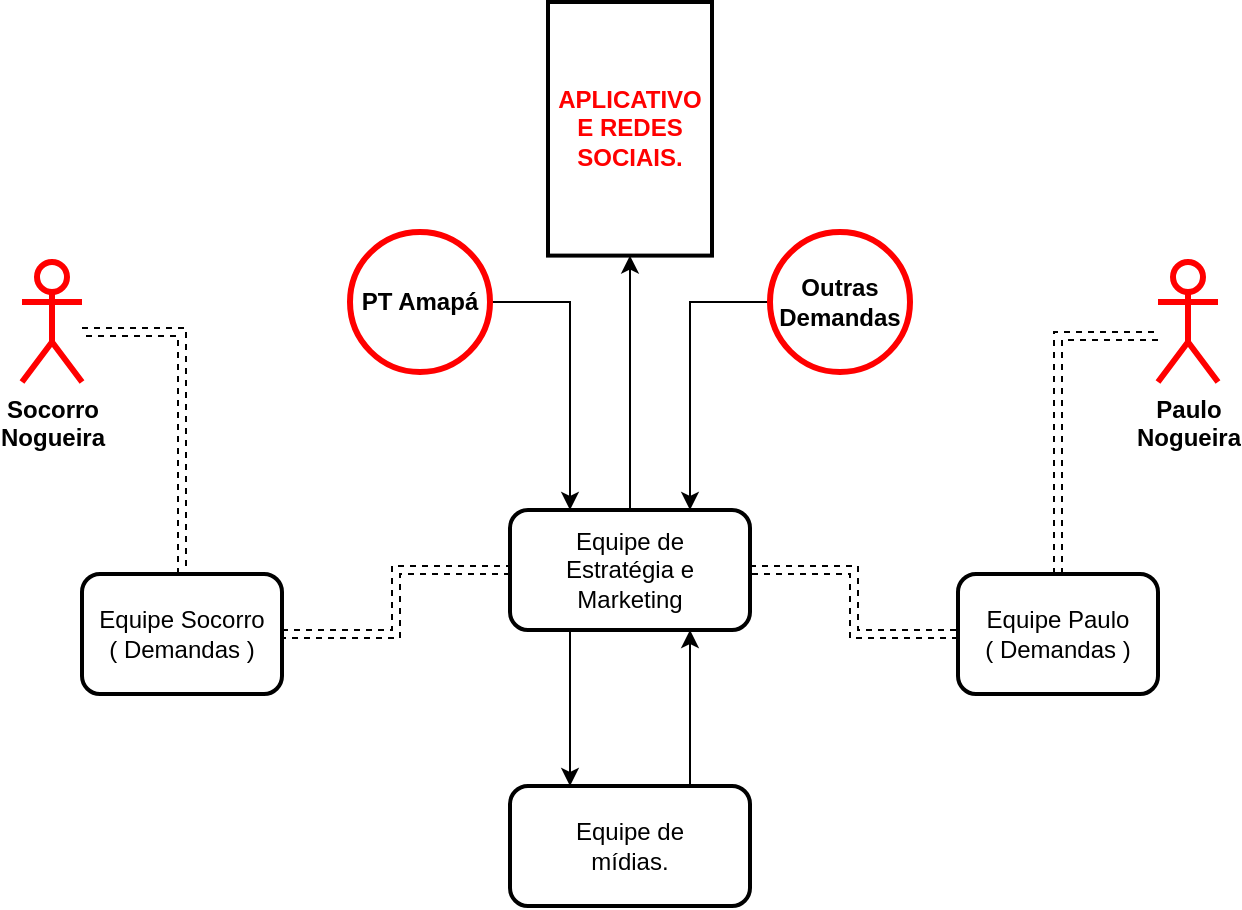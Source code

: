 <mxfile version="21.2.9" type="github">
  <diagram id="C5RBs43oDa-KdzZeNtuy" name="Page-1">
    <mxGraphModel dx="696" dy="374" grid="0" gridSize="10" guides="1" tooltips="1" connect="1" arrows="1" fold="1" page="1" pageScale="1" pageWidth="827" pageHeight="1169" math="0" shadow="0">
      <root>
        <mxCell id="WIyWlLk6GJQsqaUBKTNV-0" />
        <mxCell id="WIyWlLk6GJQsqaUBKTNV-1" parent="WIyWlLk6GJQsqaUBKTNV-0" />
        <mxCell id="Iy7RbwyM_eAey-JAjBrx-11" style="edgeStyle=orthogonalEdgeStyle;rounded=0;orthogonalLoop=1;jettySize=auto;html=1;entryX=0.5;entryY=0;entryDx=0;entryDy=0;strokeWidth=1;dashed=1;shape=link;" parent="WIyWlLk6GJQsqaUBKTNV-1" source="Iy7RbwyM_eAey-JAjBrx-1" target="Iy7RbwyM_eAey-JAjBrx-10" edge="1">
          <mxGeometry relative="1" as="geometry">
            <Array as="points">
              <mxPoint x="181" y="212" />
            </Array>
          </mxGeometry>
        </mxCell>
        <mxCell id="Iy7RbwyM_eAey-JAjBrx-1" value="&lt;b&gt;Socorro&lt;br&gt;Nogueira&lt;/b&gt;" style="shape=umlActor;verticalLabelPosition=bottom;verticalAlign=top;html=1;outlineConnect=0;strokeWidth=3;fillColor=none;strokeColor=#ff0000;" parent="WIyWlLk6GJQsqaUBKTNV-1" vertex="1">
          <mxGeometry x="101" y="177" width="30" height="60" as="geometry" />
        </mxCell>
        <mxCell id="Iy7RbwyM_eAey-JAjBrx-12" style="edgeStyle=orthogonalEdgeStyle;rounded=0;orthogonalLoop=1;jettySize=auto;html=1;dashed=1;strokeWidth=1;shape=link;" parent="WIyWlLk6GJQsqaUBKTNV-1" source="Iy7RbwyM_eAey-JAjBrx-2" target="Iy7RbwyM_eAey-JAjBrx-9" edge="1">
          <mxGeometry relative="1" as="geometry">
            <Array as="points">
              <mxPoint x="619" y="214" />
            </Array>
          </mxGeometry>
        </mxCell>
        <mxCell id="Iy7RbwyM_eAey-JAjBrx-2" value="&lt;b&gt;Paulo&lt;br&gt;Nogueira&lt;/b&gt;" style="shape=umlActor;verticalLabelPosition=bottom;verticalAlign=top;html=1;outlineConnect=0;strokeWidth=3;fillColor=none;strokeColor=#ff0000;" parent="WIyWlLk6GJQsqaUBKTNV-1" vertex="1">
          <mxGeometry x="669" y="177" width="30" height="60" as="geometry" />
        </mxCell>
        <mxCell id="Iy7RbwyM_eAey-JAjBrx-32" style="edgeStyle=orthogonalEdgeStyle;rounded=0;orthogonalLoop=1;jettySize=auto;html=1;entryX=0.5;entryY=1;entryDx=0;entryDy=0;" parent="WIyWlLk6GJQsqaUBKTNV-1" source="Iy7RbwyM_eAey-JAjBrx-8" target="Iy7RbwyM_eAey-JAjBrx-31" edge="1">
          <mxGeometry relative="1" as="geometry" />
        </mxCell>
        <mxCell id="jkksGVeLi7ti1lRK0Wrc-3" style="edgeStyle=orthogonalEdgeStyle;rounded=0;orthogonalLoop=1;jettySize=auto;html=1;exitX=0.25;exitY=1;exitDx=0;exitDy=0;entryX=0.25;entryY=0;entryDx=0;entryDy=0;" edge="1" parent="WIyWlLk6GJQsqaUBKTNV-1" source="Iy7RbwyM_eAey-JAjBrx-8" target="jkksGVeLi7ti1lRK0Wrc-2">
          <mxGeometry relative="1" as="geometry" />
        </mxCell>
        <mxCell id="Iy7RbwyM_eAey-JAjBrx-8" value="Equipe de &lt;br&gt;Estratégia e Marketing" style="rounded=1;whiteSpace=wrap;html=1;strokeWidth=2;" parent="WIyWlLk6GJQsqaUBKTNV-1" vertex="1">
          <mxGeometry x="345" y="301" width="120" height="60" as="geometry" />
        </mxCell>
        <mxCell id="Iy7RbwyM_eAey-JAjBrx-15" style="edgeStyle=orthogonalEdgeStyle;rounded=0;orthogonalLoop=1;jettySize=auto;html=1;entryX=1;entryY=0.5;entryDx=0;entryDy=0;dashed=1;shape=link;" parent="WIyWlLk6GJQsqaUBKTNV-1" source="Iy7RbwyM_eAey-JAjBrx-9" target="Iy7RbwyM_eAey-JAjBrx-8" edge="1">
          <mxGeometry relative="1" as="geometry" />
        </mxCell>
        <mxCell id="Iy7RbwyM_eAey-JAjBrx-9" value="Equipe Paulo&lt;br&gt;( Demandas )" style="rounded=1;whiteSpace=wrap;html=1;strokeWidth=2;" parent="WIyWlLk6GJQsqaUBKTNV-1" vertex="1">
          <mxGeometry x="569" y="333" width="100" height="60" as="geometry" />
        </mxCell>
        <mxCell id="Iy7RbwyM_eAey-JAjBrx-14" style="edgeStyle=orthogonalEdgeStyle;rounded=0;orthogonalLoop=1;jettySize=auto;html=1;entryX=0;entryY=0.5;entryDx=0;entryDy=0;dashed=1;shape=link;" parent="WIyWlLk6GJQsqaUBKTNV-1" source="Iy7RbwyM_eAey-JAjBrx-10" target="Iy7RbwyM_eAey-JAjBrx-8" edge="1">
          <mxGeometry relative="1" as="geometry" />
        </mxCell>
        <mxCell id="Iy7RbwyM_eAey-JAjBrx-10" value="Equipe Socorro&lt;br&gt;( Demandas )" style="rounded=1;whiteSpace=wrap;html=1;strokeWidth=2;" parent="WIyWlLk6GJQsqaUBKTNV-1" vertex="1">
          <mxGeometry x="131" y="333" width="100" height="60" as="geometry" />
        </mxCell>
        <mxCell id="Iy7RbwyM_eAey-JAjBrx-31" value="&lt;b&gt;&lt;font color=&quot;#ff0000&quot;&gt;APLICATIVO E REDES SOCIAIS.&lt;/font&gt;&lt;/b&gt;" style="rounded=0;whiteSpace=wrap;html=1;strokeWidth=2;strokeColor=#000000;" parent="WIyWlLk6GJQsqaUBKTNV-1" vertex="1">
          <mxGeometry x="364" y="47" width="82" height="126.8" as="geometry" />
        </mxCell>
        <mxCell id="jkksGVeLi7ti1lRK0Wrc-4" style="edgeStyle=orthogonalEdgeStyle;rounded=0;orthogonalLoop=1;jettySize=auto;html=1;exitX=0.75;exitY=0;exitDx=0;exitDy=0;entryX=0.75;entryY=1;entryDx=0;entryDy=0;" edge="1" parent="WIyWlLk6GJQsqaUBKTNV-1" source="jkksGVeLi7ti1lRK0Wrc-2" target="Iy7RbwyM_eAey-JAjBrx-8">
          <mxGeometry relative="1" as="geometry" />
        </mxCell>
        <mxCell id="jkksGVeLi7ti1lRK0Wrc-2" value="Equipe de&lt;br&gt;mídias." style="rounded=1;whiteSpace=wrap;html=1;strokeWidth=2;" vertex="1" parent="WIyWlLk6GJQsqaUBKTNV-1">
          <mxGeometry x="345" y="439" width="120" height="60" as="geometry" />
        </mxCell>
        <mxCell id="jkksGVeLi7ti1lRK0Wrc-12" style="edgeStyle=orthogonalEdgeStyle;rounded=0;orthogonalLoop=1;jettySize=auto;html=1;entryX=0.25;entryY=0;entryDx=0;entryDy=0;" edge="1" parent="WIyWlLk6GJQsqaUBKTNV-1" source="jkksGVeLi7ti1lRK0Wrc-8" target="Iy7RbwyM_eAey-JAjBrx-8">
          <mxGeometry relative="1" as="geometry" />
        </mxCell>
        <mxCell id="jkksGVeLi7ti1lRK0Wrc-8" value="PT Amapá" style="ellipse;whiteSpace=wrap;html=1;strokeWidth=3;fillColor=none;strokeColor=#ff0000;fontStyle=1" vertex="1" parent="WIyWlLk6GJQsqaUBKTNV-1">
          <mxGeometry x="265" y="162" width="70" height="70" as="geometry" />
        </mxCell>
        <mxCell id="jkksGVeLi7ti1lRK0Wrc-13" style="edgeStyle=orthogonalEdgeStyle;rounded=0;orthogonalLoop=1;jettySize=auto;html=1;entryX=0.75;entryY=0;entryDx=0;entryDy=0;" edge="1" parent="WIyWlLk6GJQsqaUBKTNV-1" source="jkksGVeLi7ti1lRK0Wrc-11" target="Iy7RbwyM_eAey-JAjBrx-8">
          <mxGeometry relative="1" as="geometry" />
        </mxCell>
        <mxCell id="jkksGVeLi7ti1lRK0Wrc-11" value="Outras Demandas" style="ellipse;whiteSpace=wrap;html=1;strokeWidth=3;fillColor=none;strokeColor=#ff0000;fontStyle=1" vertex="1" parent="WIyWlLk6GJQsqaUBKTNV-1">
          <mxGeometry x="475" y="162" width="70" height="70" as="geometry" />
        </mxCell>
      </root>
    </mxGraphModel>
  </diagram>
</mxfile>
